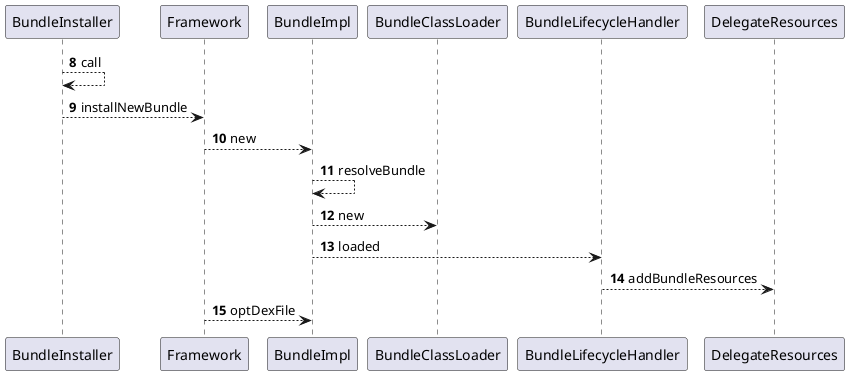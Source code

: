 @startuml
autonumber 8


BundleInstaller --> BundleInstaller : call

BundleInstaller --> Framework : installNewBundle

Framework --> BundleImpl : new
BundleImpl --> BundleImpl : resolveBundle 

BundleImpl --> BundleClassLoader : new 
BundleImpl --> BundleLifecycleHandler : loaded
BundleLifecycleHandler --> DelegateResources : addBundleResources

Framework --> BundleImpl : optDexFile

@enduml
